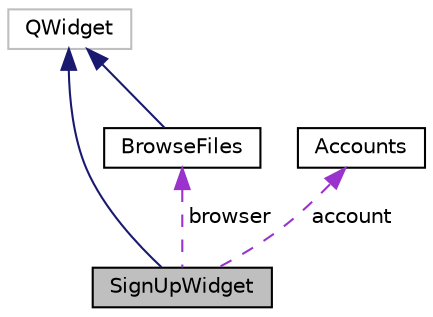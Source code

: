 digraph "SignUpWidget"
{
  edge [fontname="Helvetica",fontsize="10",labelfontname="Helvetica",labelfontsize="10"];
  node [fontname="Helvetica",fontsize="10",shape=record];
  Node2 [label="SignUpWidget",height=0.2,width=0.4,color="black", fillcolor="grey75", style="filled", fontcolor="black"];
  Node3 -> Node2 [dir="back",color="midnightblue",fontsize="10",style="solid",fontname="Helvetica"];
  Node3 [label="QWidget",height=0.2,width=0.4,color="grey75", fillcolor="white", style="filled"];
  Node4 -> Node2 [dir="back",color="darkorchid3",fontsize="10",style="dashed",label=" account" ,fontname="Helvetica"];
  Node4 [label="Accounts",height=0.2,width=0.4,color="black", fillcolor="white", style="filled",URL="$classAccounts.html",tooltip="The Accounts class for user sign in, sign up, and storing credentials in backend. ..."];
  Node5 -> Node2 [dir="back",color="darkorchid3",fontsize="10",style="dashed",label=" browser" ,fontname="Helvetica"];
  Node5 [label="BrowseFiles",height=0.2,width=0.4,color="black", fillcolor="white", style="filled",URL="$classBrowseFiles.html",tooltip="Utility class to browse for profile picture on system. "];
  Node3 -> Node5 [dir="back",color="midnightblue",fontsize="10",style="solid",fontname="Helvetica"];
}
